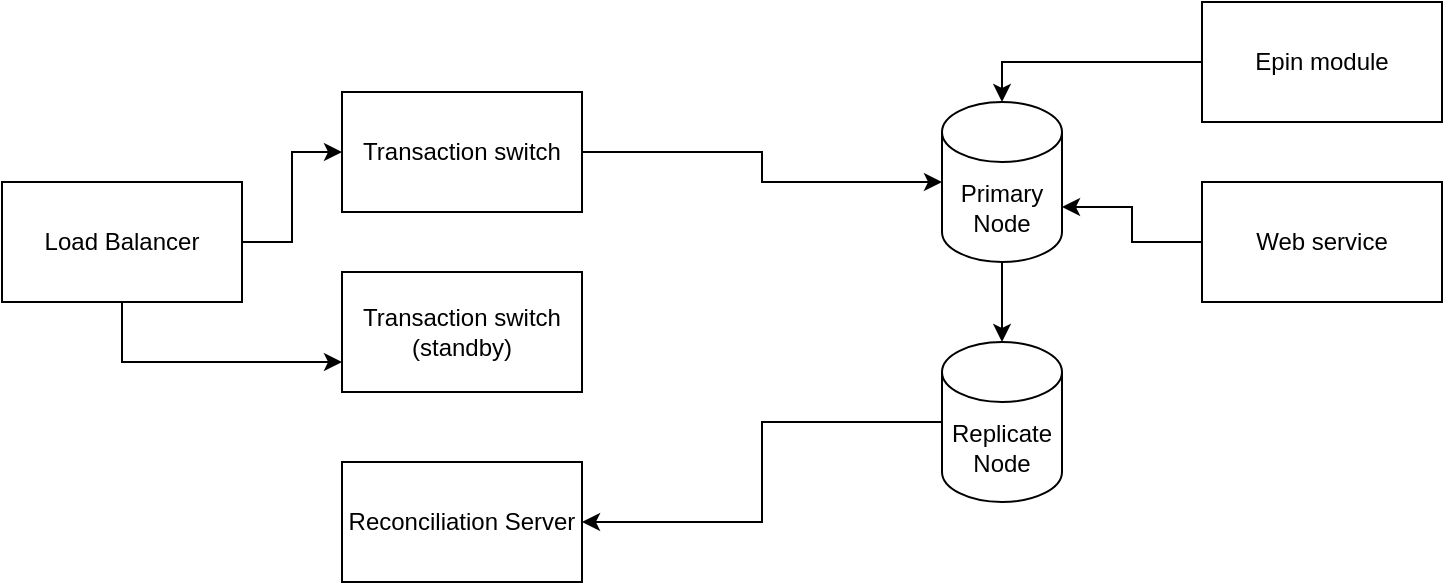 <mxfile version="21.2.8" type="device">
  <diagram name="Page-1" id="jgHbtjzMasFGtNTMjIiu">
    <mxGraphModel dx="954" dy="610" grid="1" gridSize="10" guides="1" tooltips="1" connect="1" arrows="1" fold="1" page="1" pageScale="1" pageWidth="1043" pageHeight="815" math="0" shadow="0">
      <root>
        <mxCell id="0" />
        <mxCell id="1" parent="0" />
        <mxCell id="JHtc7Qgezee9kOvQ36Wa-8" style="edgeStyle=orthogonalEdgeStyle;rounded=0;orthogonalLoop=1;jettySize=auto;html=1;" edge="1" parent="1" source="JHtc7Qgezee9kOvQ36Wa-1" target="JHtc7Qgezee9kOvQ36Wa-2">
          <mxGeometry relative="1" as="geometry" />
        </mxCell>
        <mxCell id="JHtc7Qgezee9kOvQ36Wa-1" value="Transaction switch" style="rounded=0;whiteSpace=wrap;html=1;" vertex="1" parent="1">
          <mxGeometry x="240" y="95" width="120" height="60" as="geometry" />
        </mxCell>
        <mxCell id="JHtc7Qgezee9kOvQ36Wa-13" style="edgeStyle=orthogonalEdgeStyle;rounded=0;orthogonalLoop=1;jettySize=auto;html=1;" edge="1" parent="1" source="JHtc7Qgezee9kOvQ36Wa-2" target="JHtc7Qgezee9kOvQ36Wa-3">
          <mxGeometry relative="1" as="geometry" />
        </mxCell>
        <mxCell id="JHtc7Qgezee9kOvQ36Wa-2" value="Primary Node&lt;br&gt;" style="shape=cylinder3;whiteSpace=wrap;html=1;boundedLbl=1;backgroundOutline=1;size=15;" vertex="1" parent="1">
          <mxGeometry x="540" y="100" width="60" height="80" as="geometry" />
        </mxCell>
        <mxCell id="JHtc7Qgezee9kOvQ36Wa-14" style="edgeStyle=orthogonalEdgeStyle;rounded=0;orthogonalLoop=1;jettySize=auto;html=1;entryX=1;entryY=0.5;entryDx=0;entryDy=0;" edge="1" parent="1" source="JHtc7Qgezee9kOvQ36Wa-3" target="JHtc7Qgezee9kOvQ36Wa-4">
          <mxGeometry relative="1" as="geometry" />
        </mxCell>
        <mxCell id="JHtc7Qgezee9kOvQ36Wa-3" value="Replicate&lt;br&gt;Node" style="shape=cylinder3;whiteSpace=wrap;html=1;boundedLbl=1;backgroundOutline=1;size=15;" vertex="1" parent="1">
          <mxGeometry x="540" y="220" width="60" height="80" as="geometry" />
        </mxCell>
        <mxCell id="JHtc7Qgezee9kOvQ36Wa-4" value="Reconciliation Server" style="rounded=0;whiteSpace=wrap;html=1;" vertex="1" parent="1">
          <mxGeometry x="240" y="280" width="120" height="60" as="geometry" />
        </mxCell>
        <mxCell id="JHtc7Qgezee9kOvQ36Wa-5" value="Transaction switch (standby)" style="rounded=0;whiteSpace=wrap;html=1;" vertex="1" parent="1">
          <mxGeometry x="240" y="185" width="120" height="60" as="geometry" />
        </mxCell>
        <mxCell id="JHtc7Qgezee9kOvQ36Wa-15" style="edgeStyle=orthogonalEdgeStyle;rounded=0;orthogonalLoop=1;jettySize=auto;html=1;entryX=1;entryY=0;entryDx=0;entryDy=52.5;entryPerimeter=0;" edge="1" parent="1" source="JHtc7Qgezee9kOvQ36Wa-6" target="JHtc7Qgezee9kOvQ36Wa-2">
          <mxGeometry relative="1" as="geometry" />
        </mxCell>
        <mxCell id="JHtc7Qgezee9kOvQ36Wa-6" value="Web service" style="rounded=0;whiteSpace=wrap;html=1;" vertex="1" parent="1">
          <mxGeometry x="670" y="140" width="120" height="60" as="geometry" />
        </mxCell>
        <mxCell id="JHtc7Qgezee9kOvQ36Wa-16" style="edgeStyle=orthogonalEdgeStyle;rounded=0;orthogonalLoop=1;jettySize=auto;html=1;entryX=0.5;entryY=0;entryDx=0;entryDy=0;entryPerimeter=0;" edge="1" parent="1" source="JHtc7Qgezee9kOvQ36Wa-7" target="JHtc7Qgezee9kOvQ36Wa-2">
          <mxGeometry relative="1" as="geometry" />
        </mxCell>
        <mxCell id="JHtc7Qgezee9kOvQ36Wa-7" value="Epin module" style="rounded=0;whiteSpace=wrap;html=1;" vertex="1" parent="1">
          <mxGeometry x="670" y="50" width="120" height="60" as="geometry" />
        </mxCell>
        <mxCell id="JHtc7Qgezee9kOvQ36Wa-11" style="edgeStyle=orthogonalEdgeStyle;rounded=0;orthogonalLoop=1;jettySize=auto;html=1;" edge="1" parent="1" source="JHtc7Qgezee9kOvQ36Wa-10" target="JHtc7Qgezee9kOvQ36Wa-1">
          <mxGeometry relative="1" as="geometry" />
        </mxCell>
        <mxCell id="JHtc7Qgezee9kOvQ36Wa-12" style="edgeStyle=orthogonalEdgeStyle;rounded=0;orthogonalLoop=1;jettySize=auto;html=1;entryX=0;entryY=0.75;entryDx=0;entryDy=0;" edge="1" parent="1" source="JHtc7Qgezee9kOvQ36Wa-10" target="JHtc7Qgezee9kOvQ36Wa-5">
          <mxGeometry relative="1" as="geometry">
            <Array as="points">
              <mxPoint x="130" y="230" />
            </Array>
          </mxGeometry>
        </mxCell>
        <mxCell id="JHtc7Qgezee9kOvQ36Wa-10" value="Load Balancer" style="rounded=0;whiteSpace=wrap;html=1;" vertex="1" parent="1">
          <mxGeometry x="70" y="140" width="120" height="60" as="geometry" />
        </mxCell>
      </root>
    </mxGraphModel>
  </diagram>
</mxfile>
